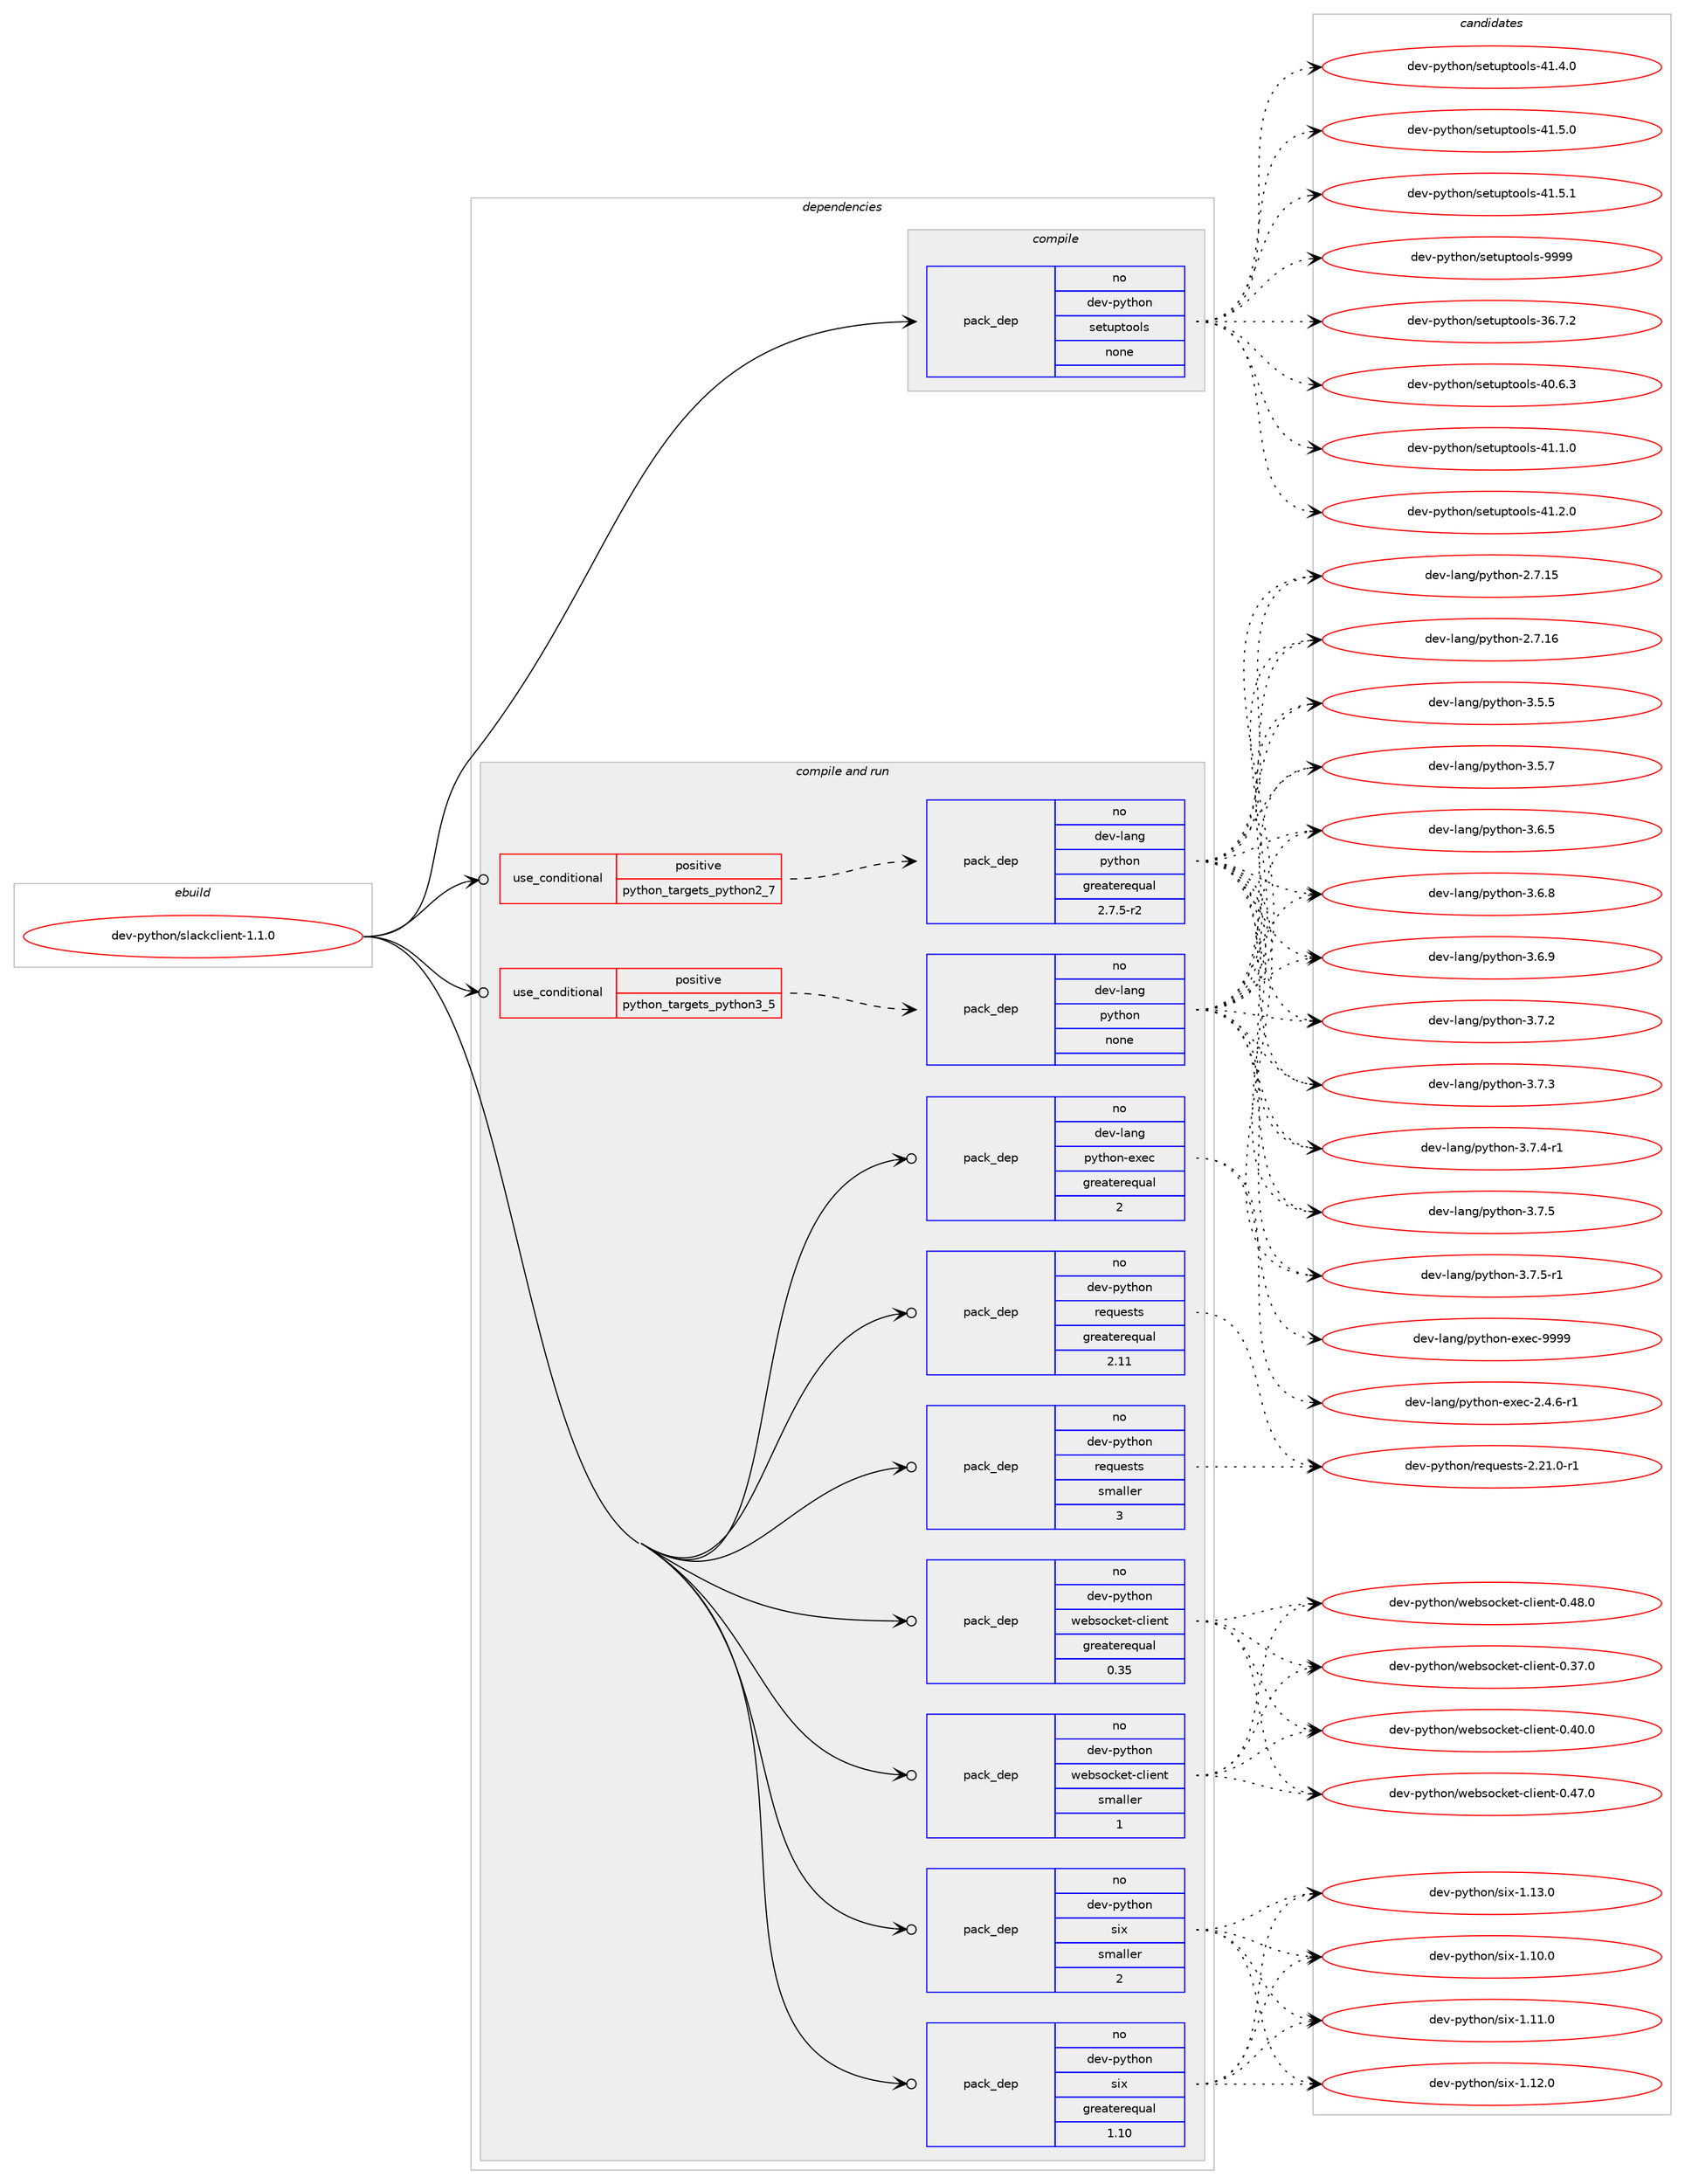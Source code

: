 digraph prolog {

# *************
# Graph options
# *************

newrank=true;
concentrate=true;
compound=true;
graph [rankdir=LR,fontname=Helvetica,fontsize=10,ranksep=1.5];#, ranksep=2.5, nodesep=0.2];
edge  [arrowhead=vee];
node  [fontname=Helvetica,fontsize=10];

# **********
# The ebuild
# **********

subgraph cluster_leftcol {
color=gray;
rank=same;
label=<<i>ebuild</i>>;
id [label="dev-python/slackclient-1.1.0", color=red, width=4, href="../dev-python/slackclient-1.1.0.svg"];
}

# ****************
# The dependencies
# ****************

subgraph cluster_midcol {
color=gray;
label=<<i>dependencies</i>>;
subgraph cluster_compile {
fillcolor="#eeeeee";
style=filled;
label=<<i>compile</i>>;
subgraph pack476128 {
dependency637450 [label=<<TABLE BORDER="0" CELLBORDER="1" CELLSPACING="0" CELLPADDING="4" WIDTH="220"><TR><TD ROWSPAN="6" CELLPADDING="30">pack_dep</TD></TR><TR><TD WIDTH="110">no</TD></TR><TR><TD>dev-python</TD></TR><TR><TD>setuptools</TD></TR><TR><TD>none</TD></TR><TR><TD></TD></TR></TABLE>>, shape=none, color=blue];
}
id:e -> dependency637450:w [weight=20,style="solid",arrowhead="vee"];
}
subgraph cluster_compileandrun {
fillcolor="#eeeeee";
style=filled;
label=<<i>compile and run</i>>;
subgraph cond149441 {
dependency637451 [label=<<TABLE BORDER="0" CELLBORDER="1" CELLSPACING="0" CELLPADDING="4"><TR><TD ROWSPAN="3" CELLPADDING="10">use_conditional</TD></TR><TR><TD>positive</TD></TR><TR><TD>python_targets_python2_7</TD></TR></TABLE>>, shape=none, color=red];
subgraph pack476129 {
dependency637452 [label=<<TABLE BORDER="0" CELLBORDER="1" CELLSPACING="0" CELLPADDING="4" WIDTH="220"><TR><TD ROWSPAN="6" CELLPADDING="30">pack_dep</TD></TR><TR><TD WIDTH="110">no</TD></TR><TR><TD>dev-lang</TD></TR><TR><TD>python</TD></TR><TR><TD>greaterequal</TD></TR><TR><TD>2.7.5-r2</TD></TR></TABLE>>, shape=none, color=blue];
}
dependency637451:e -> dependency637452:w [weight=20,style="dashed",arrowhead="vee"];
}
id:e -> dependency637451:w [weight=20,style="solid",arrowhead="odotvee"];
subgraph cond149442 {
dependency637453 [label=<<TABLE BORDER="0" CELLBORDER="1" CELLSPACING="0" CELLPADDING="4"><TR><TD ROWSPAN="3" CELLPADDING="10">use_conditional</TD></TR><TR><TD>positive</TD></TR><TR><TD>python_targets_python3_5</TD></TR></TABLE>>, shape=none, color=red];
subgraph pack476130 {
dependency637454 [label=<<TABLE BORDER="0" CELLBORDER="1" CELLSPACING="0" CELLPADDING="4" WIDTH="220"><TR><TD ROWSPAN="6" CELLPADDING="30">pack_dep</TD></TR><TR><TD WIDTH="110">no</TD></TR><TR><TD>dev-lang</TD></TR><TR><TD>python</TD></TR><TR><TD>none</TD></TR><TR><TD></TD></TR></TABLE>>, shape=none, color=blue];
}
dependency637453:e -> dependency637454:w [weight=20,style="dashed",arrowhead="vee"];
}
id:e -> dependency637453:w [weight=20,style="solid",arrowhead="odotvee"];
subgraph pack476131 {
dependency637455 [label=<<TABLE BORDER="0" CELLBORDER="1" CELLSPACING="0" CELLPADDING="4" WIDTH="220"><TR><TD ROWSPAN="6" CELLPADDING="30">pack_dep</TD></TR><TR><TD WIDTH="110">no</TD></TR><TR><TD>dev-lang</TD></TR><TR><TD>python-exec</TD></TR><TR><TD>greaterequal</TD></TR><TR><TD>2</TD></TR></TABLE>>, shape=none, color=blue];
}
id:e -> dependency637455:w [weight=20,style="solid",arrowhead="odotvee"];
subgraph pack476132 {
dependency637456 [label=<<TABLE BORDER="0" CELLBORDER="1" CELLSPACING="0" CELLPADDING="4" WIDTH="220"><TR><TD ROWSPAN="6" CELLPADDING="30">pack_dep</TD></TR><TR><TD WIDTH="110">no</TD></TR><TR><TD>dev-python</TD></TR><TR><TD>requests</TD></TR><TR><TD>greaterequal</TD></TR><TR><TD>2.11</TD></TR></TABLE>>, shape=none, color=blue];
}
id:e -> dependency637456:w [weight=20,style="solid",arrowhead="odotvee"];
subgraph pack476133 {
dependency637457 [label=<<TABLE BORDER="0" CELLBORDER="1" CELLSPACING="0" CELLPADDING="4" WIDTH="220"><TR><TD ROWSPAN="6" CELLPADDING="30">pack_dep</TD></TR><TR><TD WIDTH="110">no</TD></TR><TR><TD>dev-python</TD></TR><TR><TD>requests</TD></TR><TR><TD>smaller</TD></TR><TR><TD>3</TD></TR></TABLE>>, shape=none, color=blue];
}
id:e -> dependency637457:w [weight=20,style="solid",arrowhead="odotvee"];
subgraph pack476134 {
dependency637458 [label=<<TABLE BORDER="0" CELLBORDER="1" CELLSPACING="0" CELLPADDING="4" WIDTH="220"><TR><TD ROWSPAN="6" CELLPADDING="30">pack_dep</TD></TR><TR><TD WIDTH="110">no</TD></TR><TR><TD>dev-python</TD></TR><TR><TD>six</TD></TR><TR><TD>greaterequal</TD></TR><TR><TD>1.10</TD></TR></TABLE>>, shape=none, color=blue];
}
id:e -> dependency637458:w [weight=20,style="solid",arrowhead="odotvee"];
subgraph pack476135 {
dependency637459 [label=<<TABLE BORDER="0" CELLBORDER="1" CELLSPACING="0" CELLPADDING="4" WIDTH="220"><TR><TD ROWSPAN="6" CELLPADDING="30">pack_dep</TD></TR><TR><TD WIDTH="110">no</TD></TR><TR><TD>dev-python</TD></TR><TR><TD>six</TD></TR><TR><TD>smaller</TD></TR><TR><TD>2</TD></TR></TABLE>>, shape=none, color=blue];
}
id:e -> dependency637459:w [weight=20,style="solid",arrowhead="odotvee"];
subgraph pack476136 {
dependency637460 [label=<<TABLE BORDER="0" CELLBORDER="1" CELLSPACING="0" CELLPADDING="4" WIDTH="220"><TR><TD ROWSPAN="6" CELLPADDING="30">pack_dep</TD></TR><TR><TD WIDTH="110">no</TD></TR><TR><TD>dev-python</TD></TR><TR><TD>websocket-client</TD></TR><TR><TD>greaterequal</TD></TR><TR><TD>0.35</TD></TR></TABLE>>, shape=none, color=blue];
}
id:e -> dependency637460:w [weight=20,style="solid",arrowhead="odotvee"];
subgraph pack476137 {
dependency637461 [label=<<TABLE BORDER="0" CELLBORDER="1" CELLSPACING="0" CELLPADDING="4" WIDTH="220"><TR><TD ROWSPAN="6" CELLPADDING="30">pack_dep</TD></TR><TR><TD WIDTH="110">no</TD></TR><TR><TD>dev-python</TD></TR><TR><TD>websocket-client</TD></TR><TR><TD>smaller</TD></TR><TR><TD>1</TD></TR></TABLE>>, shape=none, color=blue];
}
id:e -> dependency637461:w [weight=20,style="solid",arrowhead="odotvee"];
}
subgraph cluster_run {
fillcolor="#eeeeee";
style=filled;
label=<<i>run</i>>;
}
}

# **************
# The candidates
# **************

subgraph cluster_choices {
rank=same;
color=gray;
label=<<i>candidates</i>>;

subgraph choice476128 {
color=black;
nodesep=1;
choice100101118451121211161041111104711510111611711211611111110811545515446554650 [label="dev-python/setuptools-36.7.2", color=red, width=4,href="../dev-python/setuptools-36.7.2.svg"];
choice100101118451121211161041111104711510111611711211611111110811545524846544651 [label="dev-python/setuptools-40.6.3", color=red, width=4,href="../dev-python/setuptools-40.6.3.svg"];
choice100101118451121211161041111104711510111611711211611111110811545524946494648 [label="dev-python/setuptools-41.1.0", color=red, width=4,href="../dev-python/setuptools-41.1.0.svg"];
choice100101118451121211161041111104711510111611711211611111110811545524946504648 [label="dev-python/setuptools-41.2.0", color=red, width=4,href="../dev-python/setuptools-41.2.0.svg"];
choice100101118451121211161041111104711510111611711211611111110811545524946524648 [label="dev-python/setuptools-41.4.0", color=red, width=4,href="../dev-python/setuptools-41.4.0.svg"];
choice100101118451121211161041111104711510111611711211611111110811545524946534648 [label="dev-python/setuptools-41.5.0", color=red, width=4,href="../dev-python/setuptools-41.5.0.svg"];
choice100101118451121211161041111104711510111611711211611111110811545524946534649 [label="dev-python/setuptools-41.5.1", color=red, width=4,href="../dev-python/setuptools-41.5.1.svg"];
choice10010111845112121116104111110471151011161171121161111111081154557575757 [label="dev-python/setuptools-9999", color=red, width=4,href="../dev-python/setuptools-9999.svg"];
dependency637450:e -> choice100101118451121211161041111104711510111611711211611111110811545515446554650:w [style=dotted,weight="100"];
dependency637450:e -> choice100101118451121211161041111104711510111611711211611111110811545524846544651:w [style=dotted,weight="100"];
dependency637450:e -> choice100101118451121211161041111104711510111611711211611111110811545524946494648:w [style=dotted,weight="100"];
dependency637450:e -> choice100101118451121211161041111104711510111611711211611111110811545524946504648:w [style=dotted,weight="100"];
dependency637450:e -> choice100101118451121211161041111104711510111611711211611111110811545524946524648:w [style=dotted,weight="100"];
dependency637450:e -> choice100101118451121211161041111104711510111611711211611111110811545524946534648:w [style=dotted,weight="100"];
dependency637450:e -> choice100101118451121211161041111104711510111611711211611111110811545524946534649:w [style=dotted,weight="100"];
dependency637450:e -> choice10010111845112121116104111110471151011161171121161111111081154557575757:w [style=dotted,weight="100"];
}
subgraph choice476129 {
color=black;
nodesep=1;
choice10010111845108971101034711212111610411111045504655464953 [label="dev-lang/python-2.7.15", color=red, width=4,href="../dev-lang/python-2.7.15.svg"];
choice10010111845108971101034711212111610411111045504655464954 [label="dev-lang/python-2.7.16", color=red, width=4,href="../dev-lang/python-2.7.16.svg"];
choice100101118451089711010347112121116104111110455146534653 [label="dev-lang/python-3.5.5", color=red, width=4,href="../dev-lang/python-3.5.5.svg"];
choice100101118451089711010347112121116104111110455146534655 [label="dev-lang/python-3.5.7", color=red, width=4,href="../dev-lang/python-3.5.7.svg"];
choice100101118451089711010347112121116104111110455146544653 [label="dev-lang/python-3.6.5", color=red, width=4,href="../dev-lang/python-3.6.5.svg"];
choice100101118451089711010347112121116104111110455146544656 [label="dev-lang/python-3.6.8", color=red, width=4,href="../dev-lang/python-3.6.8.svg"];
choice100101118451089711010347112121116104111110455146544657 [label="dev-lang/python-3.6.9", color=red, width=4,href="../dev-lang/python-3.6.9.svg"];
choice100101118451089711010347112121116104111110455146554650 [label="dev-lang/python-3.7.2", color=red, width=4,href="../dev-lang/python-3.7.2.svg"];
choice100101118451089711010347112121116104111110455146554651 [label="dev-lang/python-3.7.3", color=red, width=4,href="../dev-lang/python-3.7.3.svg"];
choice1001011184510897110103471121211161041111104551465546524511449 [label="dev-lang/python-3.7.4-r1", color=red, width=4,href="../dev-lang/python-3.7.4-r1.svg"];
choice100101118451089711010347112121116104111110455146554653 [label="dev-lang/python-3.7.5", color=red, width=4,href="../dev-lang/python-3.7.5.svg"];
choice1001011184510897110103471121211161041111104551465546534511449 [label="dev-lang/python-3.7.5-r1", color=red, width=4,href="../dev-lang/python-3.7.5-r1.svg"];
dependency637452:e -> choice10010111845108971101034711212111610411111045504655464953:w [style=dotted,weight="100"];
dependency637452:e -> choice10010111845108971101034711212111610411111045504655464954:w [style=dotted,weight="100"];
dependency637452:e -> choice100101118451089711010347112121116104111110455146534653:w [style=dotted,weight="100"];
dependency637452:e -> choice100101118451089711010347112121116104111110455146534655:w [style=dotted,weight="100"];
dependency637452:e -> choice100101118451089711010347112121116104111110455146544653:w [style=dotted,weight="100"];
dependency637452:e -> choice100101118451089711010347112121116104111110455146544656:w [style=dotted,weight="100"];
dependency637452:e -> choice100101118451089711010347112121116104111110455146544657:w [style=dotted,weight="100"];
dependency637452:e -> choice100101118451089711010347112121116104111110455146554650:w [style=dotted,weight="100"];
dependency637452:e -> choice100101118451089711010347112121116104111110455146554651:w [style=dotted,weight="100"];
dependency637452:e -> choice1001011184510897110103471121211161041111104551465546524511449:w [style=dotted,weight="100"];
dependency637452:e -> choice100101118451089711010347112121116104111110455146554653:w [style=dotted,weight="100"];
dependency637452:e -> choice1001011184510897110103471121211161041111104551465546534511449:w [style=dotted,weight="100"];
}
subgraph choice476130 {
color=black;
nodesep=1;
choice10010111845108971101034711212111610411111045504655464953 [label="dev-lang/python-2.7.15", color=red, width=4,href="../dev-lang/python-2.7.15.svg"];
choice10010111845108971101034711212111610411111045504655464954 [label="dev-lang/python-2.7.16", color=red, width=4,href="../dev-lang/python-2.7.16.svg"];
choice100101118451089711010347112121116104111110455146534653 [label="dev-lang/python-3.5.5", color=red, width=4,href="../dev-lang/python-3.5.5.svg"];
choice100101118451089711010347112121116104111110455146534655 [label="dev-lang/python-3.5.7", color=red, width=4,href="../dev-lang/python-3.5.7.svg"];
choice100101118451089711010347112121116104111110455146544653 [label="dev-lang/python-3.6.5", color=red, width=4,href="../dev-lang/python-3.6.5.svg"];
choice100101118451089711010347112121116104111110455146544656 [label="dev-lang/python-3.6.8", color=red, width=4,href="../dev-lang/python-3.6.8.svg"];
choice100101118451089711010347112121116104111110455146544657 [label="dev-lang/python-3.6.9", color=red, width=4,href="../dev-lang/python-3.6.9.svg"];
choice100101118451089711010347112121116104111110455146554650 [label="dev-lang/python-3.7.2", color=red, width=4,href="../dev-lang/python-3.7.2.svg"];
choice100101118451089711010347112121116104111110455146554651 [label="dev-lang/python-3.7.3", color=red, width=4,href="../dev-lang/python-3.7.3.svg"];
choice1001011184510897110103471121211161041111104551465546524511449 [label="dev-lang/python-3.7.4-r1", color=red, width=4,href="../dev-lang/python-3.7.4-r1.svg"];
choice100101118451089711010347112121116104111110455146554653 [label="dev-lang/python-3.7.5", color=red, width=4,href="../dev-lang/python-3.7.5.svg"];
choice1001011184510897110103471121211161041111104551465546534511449 [label="dev-lang/python-3.7.5-r1", color=red, width=4,href="../dev-lang/python-3.7.5-r1.svg"];
dependency637454:e -> choice10010111845108971101034711212111610411111045504655464953:w [style=dotted,weight="100"];
dependency637454:e -> choice10010111845108971101034711212111610411111045504655464954:w [style=dotted,weight="100"];
dependency637454:e -> choice100101118451089711010347112121116104111110455146534653:w [style=dotted,weight="100"];
dependency637454:e -> choice100101118451089711010347112121116104111110455146534655:w [style=dotted,weight="100"];
dependency637454:e -> choice100101118451089711010347112121116104111110455146544653:w [style=dotted,weight="100"];
dependency637454:e -> choice100101118451089711010347112121116104111110455146544656:w [style=dotted,weight="100"];
dependency637454:e -> choice100101118451089711010347112121116104111110455146544657:w [style=dotted,weight="100"];
dependency637454:e -> choice100101118451089711010347112121116104111110455146554650:w [style=dotted,weight="100"];
dependency637454:e -> choice100101118451089711010347112121116104111110455146554651:w [style=dotted,weight="100"];
dependency637454:e -> choice1001011184510897110103471121211161041111104551465546524511449:w [style=dotted,weight="100"];
dependency637454:e -> choice100101118451089711010347112121116104111110455146554653:w [style=dotted,weight="100"];
dependency637454:e -> choice1001011184510897110103471121211161041111104551465546534511449:w [style=dotted,weight="100"];
}
subgraph choice476131 {
color=black;
nodesep=1;
choice10010111845108971101034711212111610411111045101120101994550465246544511449 [label="dev-lang/python-exec-2.4.6-r1", color=red, width=4,href="../dev-lang/python-exec-2.4.6-r1.svg"];
choice10010111845108971101034711212111610411111045101120101994557575757 [label="dev-lang/python-exec-9999", color=red, width=4,href="../dev-lang/python-exec-9999.svg"];
dependency637455:e -> choice10010111845108971101034711212111610411111045101120101994550465246544511449:w [style=dotted,weight="100"];
dependency637455:e -> choice10010111845108971101034711212111610411111045101120101994557575757:w [style=dotted,weight="100"];
}
subgraph choice476132 {
color=black;
nodesep=1;
choice1001011184511212111610411111047114101113117101115116115455046504946484511449 [label="dev-python/requests-2.21.0-r1", color=red, width=4,href="../dev-python/requests-2.21.0-r1.svg"];
dependency637456:e -> choice1001011184511212111610411111047114101113117101115116115455046504946484511449:w [style=dotted,weight="100"];
}
subgraph choice476133 {
color=black;
nodesep=1;
choice1001011184511212111610411111047114101113117101115116115455046504946484511449 [label="dev-python/requests-2.21.0-r1", color=red, width=4,href="../dev-python/requests-2.21.0-r1.svg"];
dependency637457:e -> choice1001011184511212111610411111047114101113117101115116115455046504946484511449:w [style=dotted,weight="100"];
}
subgraph choice476134 {
color=black;
nodesep=1;
choice100101118451121211161041111104711510512045494649484648 [label="dev-python/six-1.10.0", color=red, width=4,href="../dev-python/six-1.10.0.svg"];
choice100101118451121211161041111104711510512045494649494648 [label="dev-python/six-1.11.0", color=red, width=4,href="../dev-python/six-1.11.0.svg"];
choice100101118451121211161041111104711510512045494649504648 [label="dev-python/six-1.12.0", color=red, width=4,href="../dev-python/six-1.12.0.svg"];
choice100101118451121211161041111104711510512045494649514648 [label="dev-python/six-1.13.0", color=red, width=4,href="../dev-python/six-1.13.0.svg"];
dependency637458:e -> choice100101118451121211161041111104711510512045494649484648:w [style=dotted,weight="100"];
dependency637458:e -> choice100101118451121211161041111104711510512045494649494648:w [style=dotted,weight="100"];
dependency637458:e -> choice100101118451121211161041111104711510512045494649504648:w [style=dotted,weight="100"];
dependency637458:e -> choice100101118451121211161041111104711510512045494649514648:w [style=dotted,weight="100"];
}
subgraph choice476135 {
color=black;
nodesep=1;
choice100101118451121211161041111104711510512045494649484648 [label="dev-python/six-1.10.0", color=red, width=4,href="../dev-python/six-1.10.0.svg"];
choice100101118451121211161041111104711510512045494649494648 [label="dev-python/six-1.11.0", color=red, width=4,href="../dev-python/six-1.11.0.svg"];
choice100101118451121211161041111104711510512045494649504648 [label="dev-python/six-1.12.0", color=red, width=4,href="../dev-python/six-1.12.0.svg"];
choice100101118451121211161041111104711510512045494649514648 [label="dev-python/six-1.13.0", color=red, width=4,href="../dev-python/six-1.13.0.svg"];
dependency637459:e -> choice100101118451121211161041111104711510512045494649484648:w [style=dotted,weight="100"];
dependency637459:e -> choice100101118451121211161041111104711510512045494649494648:w [style=dotted,weight="100"];
dependency637459:e -> choice100101118451121211161041111104711510512045494649504648:w [style=dotted,weight="100"];
dependency637459:e -> choice100101118451121211161041111104711510512045494649514648:w [style=dotted,weight="100"];
}
subgraph choice476136 {
color=black;
nodesep=1;
choice10010111845112121116104111110471191019811511199107101116459910810510111011645484651554648 [label="dev-python/websocket-client-0.37.0", color=red, width=4,href="../dev-python/websocket-client-0.37.0.svg"];
choice10010111845112121116104111110471191019811511199107101116459910810510111011645484652484648 [label="dev-python/websocket-client-0.40.0", color=red, width=4,href="../dev-python/websocket-client-0.40.0.svg"];
choice10010111845112121116104111110471191019811511199107101116459910810510111011645484652554648 [label="dev-python/websocket-client-0.47.0", color=red, width=4,href="../dev-python/websocket-client-0.47.0.svg"];
choice10010111845112121116104111110471191019811511199107101116459910810510111011645484652564648 [label="dev-python/websocket-client-0.48.0", color=red, width=4,href="../dev-python/websocket-client-0.48.0.svg"];
dependency637460:e -> choice10010111845112121116104111110471191019811511199107101116459910810510111011645484651554648:w [style=dotted,weight="100"];
dependency637460:e -> choice10010111845112121116104111110471191019811511199107101116459910810510111011645484652484648:w [style=dotted,weight="100"];
dependency637460:e -> choice10010111845112121116104111110471191019811511199107101116459910810510111011645484652554648:w [style=dotted,weight="100"];
dependency637460:e -> choice10010111845112121116104111110471191019811511199107101116459910810510111011645484652564648:w [style=dotted,weight="100"];
}
subgraph choice476137 {
color=black;
nodesep=1;
choice10010111845112121116104111110471191019811511199107101116459910810510111011645484651554648 [label="dev-python/websocket-client-0.37.0", color=red, width=4,href="../dev-python/websocket-client-0.37.0.svg"];
choice10010111845112121116104111110471191019811511199107101116459910810510111011645484652484648 [label="dev-python/websocket-client-0.40.0", color=red, width=4,href="../dev-python/websocket-client-0.40.0.svg"];
choice10010111845112121116104111110471191019811511199107101116459910810510111011645484652554648 [label="dev-python/websocket-client-0.47.0", color=red, width=4,href="../dev-python/websocket-client-0.47.0.svg"];
choice10010111845112121116104111110471191019811511199107101116459910810510111011645484652564648 [label="dev-python/websocket-client-0.48.0", color=red, width=4,href="../dev-python/websocket-client-0.48.0.svg"];
dependency637461:e -> choice10010111845112121116104111110471191019811511199107101116459910810510111011645484651554648:w [style=dotted,weight="100"];
dependency637461:e -> choice10010111845112121116104111110471191019811511199107101116459910810510111011645484652484648:w [style=dotted,weight="100"];
dependency637461:e -> choice10010111845112121116104111110471191019811511199107101116459910810510111011645484652554648:w [style=dotted,weight="100"];
dependency637461:e -> choice10010111845112121116104111110471191019811511199107101116459910810510111011645484652564648:w [style=dotted,weight="100"];
}
}

}
